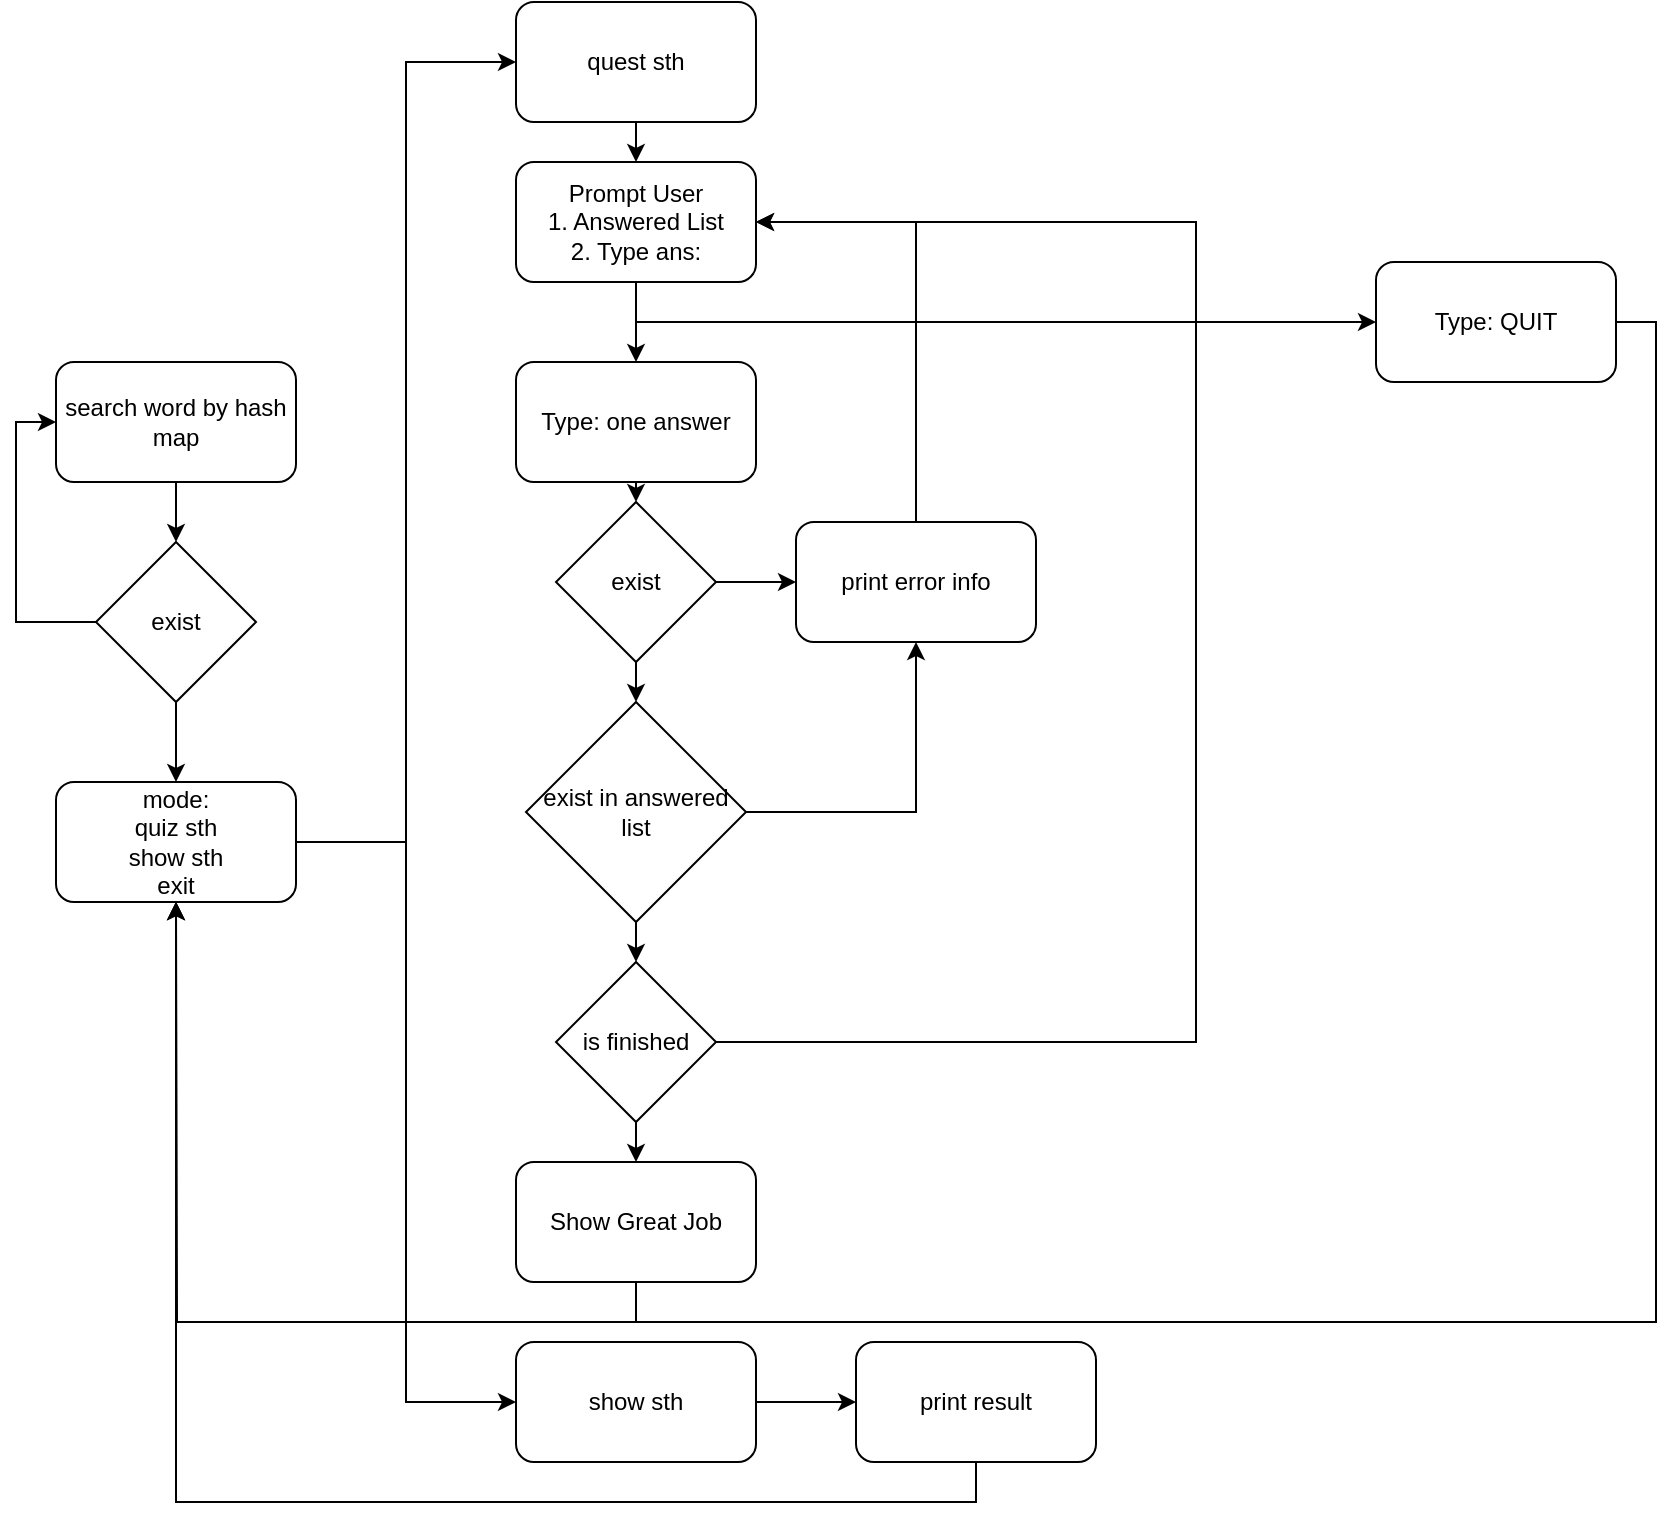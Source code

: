 <mxfile version="26.2.4">
  <diagram name="第 1 页" id="Laa1b1mkCCIF6c30MpCr">
    <mxGraphModel dx="978" dy="663" grid="1" gridSize="10" guides="1" tooltips="1" connect="1" arrows="1" fold="1" page="1" pageScale="1" pageWidth="827" pageHeight="1169" math="0" shadow="0">
      <root>
        <mxCell id="0" />
        <mxCell id="1" parent="0" />
        <mxCell id="nUEGXfIPIfxfgWx4NTYP-8" style="edgeStyle=orthogonalEdgeStyle;rounded=0;orthogonalLoop=1;jettySize=auto;html=1;exitX=0.5;exitY=1;exitDx=0;exitDy=0;entryX=0.5;entryY=0;entryDx=0;entryDy=0;" edge="1" parent="1" source="nUEGXfIPIfxfgWx4NTYP-1" target="nUEGXfIPIfxfgWx4NTYP-7">
          <mxGeometry relative="1" as="geometry" />
        </mxCell>
        <mxCell id="nUEGXfIPIfxfgWx4NTYP-1" value="search word by hash map" style="rounded=1;whiteSpace=wrap;html=1;" vertex="1" parent="1">
          <mxGeometry x="210" y="180" width="120" height="60" as="geometry" />
        </mxCell>
        <mxCell id="nUEGXfIPIfxfgWx4NTYP-10" style="edgeStyle=orthogonalEdgeStyle;rounded=0;orthogonalLoop=1;jettySize=auto;html=1;exitX=1;exitY=0.5;exitDx=0;exitDy=0;entryX=0;entryY=0.5;entryDx=0;entryDy=0;" edge="1" parent="1" source="nUEGXfIPIfxfgWx4NTYP-2" target="nUEGXfIPIfxfgWx4NTYP-3">
          <mxGeometry relative="1" as="geometry" />
        </mxCell>
        <mxCell id="nUEGXfIPIfxfgWx4NTYP-11" style="edgeStyle=orthogonalEdgeStyle;rounded=0;orthogonalLoop=1;jettySize=auto;html=1;exitX=1;exitY=0.5;exitDx=0;exitDy=0;entryX=0;entryY=0.5;entryDx=0;entryDy=0;" edge="1" parent="1" source="nUEGXfIPIfxfgWx4NTYP-2" target="nUEGXfIPIfxfgWx4NTYP-5">
          <mxGeometry relative="1" as="geometry" />
        </mxCell>
        <mxCell id="nUEGXfIPIfxfgWx4NTYP-2" value="mode:&lt;br&gt;quiz sth&lt;br&gt;show sth&lt;br&gt;exit" style="rounded=1;whiteSpace=wrap;html=1;" vertex="1" parent="1">
          <mxGeometry x="210" y="390" width="120" height="60" as="geometry" />
        </mxCell>
        <mxCell id="nUEGXfIPIfxfgWx4NTYP-40" style="edgeStyle=orthogonalEdgeStyle;rounded=0;orthogonalLoop=1;jettySize=auto;html=1;exitX=0.5;exitY=1;exitDx=0;exitDy=0;entryX=0.5;entryY=0;entryDx=0;entryDy=0;" edge="1" parent="1" source="nUEGXfIPIfxfgWx4NTYP-3" target="nUEGXfIPIfxfgWx4NTYP-21">
          <mxGeometry relative="1" as="geometry" />
        </mxCell>
        <mxCell id="nUEGXfIPIfxfgWx4NTYP-3" value="quest sth" style="rounded=1;whiteSpace=wrap;html=1;" vertex="1" parent="1">
          <mxGeometry x="440" width="120" height="60" as="geometry" />
        </mxCell>
        <mxCell id="nUEGXfIPIfxfgWx4NTYP-13" style="edgeStyle=orthogonalEdgeStyle;rounded=0;orthogonalLoop=1;jettySize=auto;html=1;exitX=1;exitY=0.5;exitDx=0;exitDy=0;entryX=0;entryY=0.5;entryDx=0;entryDy=0;" edge="1" parent="1" source="nUEGXfIPIfxfgWx4NTYP-5" target="nUEGXfIPIfxfgWx4NTYP-12">
          <mxGeometry relative="1" as="geometry" />
        </mxCell>
        <mxCell id="nUEGXfIPIfxfgWx4NTYP-5" value="show sth" style="rounded=1;whiteSpace=wrap;html=1;" vertex="1" parent="1">
          <mxGeometry x="440" y="670" width="120" height="60" as="geometry" />
        </mxCell>
        <mxCell id="nUEGXfIPIfxfgWx4NTYP-9" style="edgeStyle=orthogonalEdgeStyle;rounded=0;orthogonalLoop=1;jettySize=auto;html=1;exitX=0.5;exitY=1;exitDx=0;exitDy=0;entryX=0.5;entryY=0;entryDx=0;entryDy=0;" edge="1" parent="1" source="nUEGXfIPIfxfgWx4NTYP-7" target="nUEGXfIPIfxfgWx4NTYP-2">
          <mxGeometry relative="1" as="geometry" />
        </mxCell>
        <mxCell id="nUEGXfIPIfxfgWx4NTYP-42" style="edgeStyle=orthogonalEdgeStyle;rounded=0;orthogonalLoop=1;jettySize=auto;html=1;exitX=0;exitY=0.5;exitDx=0;exitDy=0;entryX=0;entryY=0.5;entryDx=0;entryDy=0;" edge="1" parent="1" source="nUEGXfIPIfxfgWx4NTYP-7" target="nUEGXfIPIfxfgWx4NTYP-1">
          <mxGeometry relative="1" as="geometry" />
        </mxCell>
        <mxCell id="nUEGXfIPIfxfgWx4NTYP-7" value="exist" style="rhombus;whiteSpace=wrap;html=1;" vertex="1" parent="1">
          <mxGeometry x="230" y="270" width="80" height="80" as="geometry" />
        </mxCell>
        <mxCell id="nUEGXfIPIfxfgWx4NTYP-14" style="edgeStyle=orthogonalEdgeStyle;rounded=0;orthogonalLoop=1;jettySize=auto;html=1;exitX=0.5;exitY=1;exitDx=0;exitDy=0;entryX=0.5;entryY=1;entryDx=0;entryDy=0;" edge="1" parent="1" source="nUEGXfIPIfxfgWx4NTYP-12" target="nUEGXfIPIfxfgWx4NTYP-2">
          <mxGeometry relative="1" as="geometry" />
        </mxCell>
        <mxCell id="nUEGXfIPIfxfgWx4NTYP-12" value="print result" style="rounded=1;whiteSpace=wrap;html=1;" vertex="1" parent="1">
          <mxGeometry x="610" y="670" width="120" height="60" as="geometry" />
        </mxCell>
        <mxCell id="nUEGXfIPIfxfgWx4NTYP-16" style="edgeStyle=orthogonalEdgeStyle;rounded=0;orthogonalLoop=1;jettySize=auto;html=1;exitX=1;exitY=0.5;exitDx=0;exitDy=0;entryX=0.5;entryY=1;entryDx=0;entryDy=0;" edge="1" parent="1" source="nUEGXfIPIfxfgWx4NTYP-15" target="nUEGXfIPIfxfgWx4NTYP-2">
          <mxGeometry relative="1" as="geometry">
            <Array as="points">
              <mxPoint x="1010" y="160" />
              <mxPoint x="1010" y="660" />
              <mxPoint x="270" y="660" />
            </Array>
          </mxGeometry>
        </mxCell>
        <mxCell id="nUEGXfIPIfxfgWx4NTYP-15" value="Type: QUIT" style="rounded=1;whiteSpace=wrap;html=1;" vertex="1" parent="1">
          <mxGeometry x="870" y="130" width="120" height="60" as="geometry" />
        </mxCell>
        <mxCell id="nUEGXfIPIfxfgWx4NTYP-29" style="edgeStyle=orthogonalEdgeStyle;rounded=0;orthogonalLoop=1;jettySize=auto;html=1;exitX=0.5;exitY=1;exitDx=0;exitDy=0;entryX=0.5;entryY=0;entryDx=0;entryDy=0;" edge="1" parent="1" source="nUEGXfIPIfxfgWx4NTYP-19" target="nUEGXfIPIfxfgWx4NTYP-20">
          <mxGeometry relative="1" as="geometry" />
        </mxCell>
        <mxCell id="nUEGXfIPIfxfgWx4NTYP-19" value="Type: one answer" style="rounded=1;whiteSpace=wrap;html=1;" vertex="1" parent="1">
          <mxGeometry x="440" y="180" width="120" height="60" as="geometry" />
        </mxCell>
        <mxCell id="nUEGXfIPIfxfgWx4NTYP-24" style="edgeStyle=orthogonalEdgeStyle;rounded=0;orthogonalLoop=1;jettySize=auto;html=1;exitX=1;exitY=0.5;exitDx=0;exitDy=0;entryX=0;entryY=0.5;entryDx=0;entryDy=0;" edge="1" parent="1" source="nUEGXfIPIfxfgWx4NTYP-20" target="nUEGXfIPIfxfgWx4NTYP-23">
          <mxGeometry relative="1" as="geometry" />
        </mxCell>
        <mxCell id="nUEGXfIPIfxfgWx4NTYP-30" style="edgeStyle=orthogonalEdgeStyle;rounded=0;orthogonalLoop=1;jettySize=auto;html=1;exitX=0.5;exitY=1;exitDx=0;exitDy=0;entryX=0.5;entryY=0;entryDx=0;entryDy=0;" edge="1" parent="1" source="nUEGXfIPIfxfgWx4NTYP-20" target="nUEGXfIPIfxfgWx4NTYP-22">
          <mxGeometry relative="1" as="geometry" />
        </mxCell>
        <mxCell id="nUEGXfIPIfxfgWx4NTYP-20" value="exist" style="rhombus;whiteSpace=wrap;html=1;" vertex="1" parent="1">
          <mxGeometry x="460" y="250" width="80" height="80" as="geometry" />
        </mxCell>
        <mxCell id="nUEGXfIPIfxfgWx4NTYP-28" style="edgeStyle=orthogonalEdgeStyle;rounded=0;orthogonalLoop=1;jettySize=auto;html=1;exitX=0.5;exitY=1;exitDx=0;exitDy=0;entryX=0.5;entryY=0;entryDx=0;entryDy=0;" edge="1" parent="1" source="nUEGXfIPIfxfgWx4NTYP-21" target="nUEGXfIPIfxfgWx4NTYP-19">
          <mxGeometry relative="1" as="geometry" />
        </mxCell>
        <mxCell id="nUEGXfIPIfxfgWx4NTYP-39" style="edgeStyle=orthogonalEdgeStyle;rounded=0;orthogonalLoop=1;jettySize=auto;html=1;exitX=0.5;exitY=1;exitDx=0;exitDy=0;entryX=0;entryY=0.5;entryDx=0;entryDy=0;" edge="1" parent="1" source="nUEGXfIPIfxfgWx4NTYP-21" target="nUEGXfIPIfxfgWx4NTYP-15">
          <mxGeometry relative="1" as="geometry">
            <Array as="points">
              <mxPoint x="500" y="160" />
              <mxPoint x="860" y="160" />
            </Array>
          </mxGeometry>
        </mxCell>
        <mxCell id="nUEGXfIPIfxfgWx4NTYP-21" value="Prompt User&lt;br&gt;1. Answered List&lt;div&gt;2. Type ans:&lt;/div&gt;" style="rounded=1;whiteSpace=wrap;html=1;" vertex="1" parent="1">
          <mxGeometry x="440" y="80" width="120" height="60" as="geometry" />
        </mxCell>
        <mxCell id="nUEGXfIPIfxfgWx4NTYP-25" style="edgeStyle=orthogonalEdgeStyle;rounded=0;orthogonalLoop=1;jettySize=auto;html=1;exitX=1;exitY=0.5;exitDx=0;exitDy=0;entryX=0.5;entryY=1;entryDx=0;entryDy=0;" edge="1" parent="1" source="nUEGXfIPIfxfgWx4NTYP-22" target="nUEGXfIPIfxfgWx4NTYP-23">
          <mxGeometry relative="1" as="geometry" />
        </mxCell>
        <mxCell id="nUEGXfIPIfxfgWx4NTYP-32" style="edgeStyle=orthogonalEdgeStyle;rounded=0;orthogonalLoop=1;jettySize=auto;html=1;exitX=0.5;exitY=1;exitDx=0;exitDy=0;entryX=0.5;entryY=0;entryDx=0;entryDy=0;" edge="1" parent="1" source="nUEGXfIPIfxfgWx4NTYP-22" target="nUEGXfIPIfxfgWx4NTYP-31">
          <mxGeometry relative="1" as="geometry" />
        </mxCell>
        <mxCell id="nUEGXfIPIfxfgWx4NTYP-22" value="exist in answered list" style="rhombus;whiteSpace=wrap;html=1;" vertex="1" parent="1">
          <mxGeometry x="445" y="350" width="110" height="110" as="geometry" />
        </mxCell>
        <mxCell id="nUEGXfIPIfxfgWx4NTYP-26" style="edgeStyle=orthogonalEdgeStyle;rounded=0;orthogonalLoop=1;jettySize=auto;html=1;exitX=0.5;exitY=0;exitDx=0;exitDy=0;entryX=1;entryY=0.5;entryDx=0;entryDy=0;" edge="1" parent="1" source="nUEGXfIPIfxfgWx4NTYP-23" target="nUEGXfIPIfxfgWx4NTYP-21">
          <mxGeometry relative="1" as="geometry" />
        </mxCell>
        <mxCell id="nUEGXfIPIfxfgWx4NTYP-23" value="print error info" style="rounded=1;whiteSpace=wrap;html=1;" vertex="1" parent="1">
          <mxGeometry x="580" y="260" width="120" height="60" as="geometry" />
        </mxCell>
        <mxCell id="nUEGXfIPIfxfgWx4NTYP-33" style="edgeStyle=orthogonalEdgeStyle;rounded=0;orthogonalLoop=1;jettySize=auto;html=1;exitX=1;exitY=0.5;exitDx=0;exitDy=0;entryX=1;entryY=0.5;entryDx=0;entryDy=0;" edge="1" parent="1" source="nUEGXfIPIfxfgWx4NTYP-31" target="nUEGXfIPIfxfgWx4NTYP-21">
          <mxGeometry relative="1" as="geometry">
            <Array as="points">
              <mxPoint x="780" y="520" />
              <mxPoint x="780" y="110" />
            </Array>
          </mxGeometry>
        </mxCell>
        <mxCell id="nUEGXfIPIfxfgWx4NTYP-37" style="edgeStyle=orthogonalEdgeStyle;rounded=0;orthogonalLoop=1;jettySize=auto;html=1;exitX=0.5;exitY=1;exitDx=0;exitDy=0;entryX=0.5;entryY=0;entryDx=0;entryDy=0;" edge="1" parent="1" source="nUEGXfIPIfxfgWx4NTYP-31" target="nUEGXfIPIfxfgWx4NTYP-36">
          <mxGeometry relative="1" as="geometry" />
        </mxCell>
        <mxCell id="nUEGXfIPIfxfgWx4NTYP-31" value="is finished" style="rhombus;whiteSpace=wrap;html=1;" vertex="1" parent="1">
          <mxGeometry x="460" y="480" width="80" height="80" as="geometry" />
        </mxCell>
        <mxCell id="nUEGXfIPIfxfgWx4NTYP-38" style="edgeStyle=orthogonalEdgeStyle;rounded=0;orthogonalLoop=1;jettySize=auto;html=1;exitX=0.5;exitY=1;exitDx=0;exitDy=0;" edge="1" parent="1" source="nUEGXfIPIfxfgWx4NTYP-36">
          <mxGeometry relative="1" as="geometry">
            <mxPoint x="270" y="450" as="targetPoint" />
          </mxGeometry>
        </mxCell>
        <mxCell id="nUEGXfIPIfxfgWx4NTYP-36" value="Show Great Job" style="rounded=1;whiteSpace=wrap;html=1;" vertex="1" parent="1">
          <mxGeometry x="440" y="580" width="120" height="60" as="geometry" />
        </mxCell>
      </root>
    </mxGraphModel>
  </diagram>
</mxfile>
